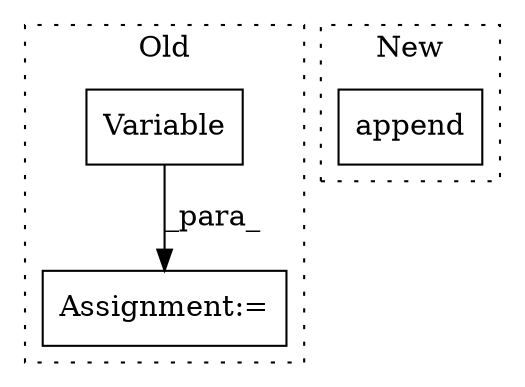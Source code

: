 digraph G {
subgraph cluster0 {
1 [label="Variable" a="32" s="5036,5074" l="9,1" shape="box"];
3 [label="Assignment:=" a="7" s="5035" l="1" shape="box"];
label = "Old";
style="dotted";
}
subgraph cluster1 {
2 [label="append" a="32" s="5373,5387" l="7,1" shape="box"];
label = "New";
style="dotted";
}
1 -> 3 [label="_para_"];
}